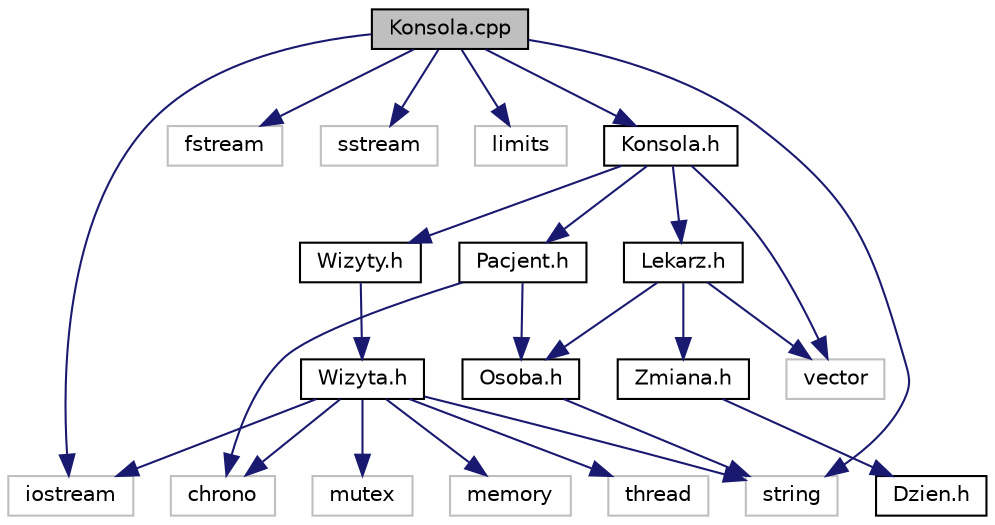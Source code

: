 digraph "Konsola.cpp"
{
 // LATEX_PDF_SIZE
  edge [fontname="Helvetica",fontsize="10",labelfontname="Helvetica",labelfontsize="10"];
  node [fontname="Helvetica",fontsize="10",shape=record];
  Node1 [label="Konsola.cpp",height=0.2,width=0.4,color="black", fillcolor="grey75", style="filled", fontcolor="black",tooltip=" "];
  Node1 -> Node2 [color="midnightblue",fontsize="10",style="solid"];
  Node2 [label="iostream",height=0.2,width=0.4,color="grey75", fillcolor="white", style="filled",tooltip=" "];
  Node1 -> Node3 [color="midnightblue",fontsize="10",style="solid"];
  Node3 [label="fstream",height=0.2,width=0.4,color="grey75", fillcolor="white", style="filled",tooltip=" "];
  Node1 -> Node4 [color="midnightblue",fontsize="10",style="solid"];
  Node4 [label="sstream",height=0.2,width=0.4,color="grey75", fillcolor="white", style="filled",tooltip=" "];
  Node1 -> Node5 [color="midnightblue",fontsize="10",style="solid"];
  Node5 [label="limits",height=0.2,width=0.4,color="grey75", fillcolor="white", style="filled",tooltip=" "];
  Node1 -> Node6 [color="midnightblue",fontsize="10",style="solid"];
  Node6 [label="string",height=0.2,width=0.4,color="grey75", fillcolor="white", style="filled",tooltip=" "];
  Node1 -> Node7 [color="midnightblue",fontsize="10",style="solid"];
  Node7 [label="Konsola.h",height=0.2,width=0.4,color="black", fillcolor="white", style="filled",URL="$_konsola_8h.html",tooltip=" "];
  Node7 -> Node8 [color="midnightblue",fontsize="10",style="solid"];
  Node8 [label="vector",height=0.2,width=0.4,color="grey75", fillcolor="white", style="filled",tooltip=" "];
  Node7 -> Node9 [color="midnightblue",fontsize="10",style="solid"];
  Node9 [label="Lekarz.h",height=0.2,width=0.4,color="black", fillcolor="white", style="filled",URL="$_lekarz_8h.html",tooltip=" "];
  Node9 -> Node8 [color="midnightblue",fontsize="10",style="solid"];
  Node9 -> Node10 [color="midnightblue",fontsize="10",style="solid"];
  Node10 [label="Osoba.h",height=0.2,width=0.4,color="black", fillcolor="white", style="filled",URL="$_osoba_8h.html",tooltip=" "];
  Node10 -> Node6 [color="midnightblue",fontsize="10",style="solid"];
  Node9 -> Node11 [color="midnightblue",fontsize="10",style="solid"];
  Node11 [label="Zmiana.h",height=0.2,width=0.4,color="black", fillcolor="white", style="filled",URL="$_zmiana_8h.html",tooltip=" "];
  Node11 -> Node12 [color="midnightblue",fontsize="10",style="solid"];
  Node12 [label="Dzien.h",height=0.2,width=0.4,color="black", fillcolor="white", style="filled",URL="$_dzien_8h.html",tooltip=" "];
  Node7 -> Node13 [color="midnightblue",fontsize="10",style="solid"];
  Node13 [label="Pacjent.h",height=0.2,width=0.4,color="black", fillcolor="white", style="filled",URL="$_pacjent_8h.html",tooltip=" "];
  Node13 -> Node10 [color="midnightblue",fontsize="10",style="solid"];
  Node13 -> Node14 [color="midnightblue",fontsize="10",style="solid"];
  Node14 [label="chrono",height=0.2,width=0.4,color="grey75", fillcolor="white", style="filled",tooltip=" "];
  Node7 -> Node15 [color="midnightblue",fontsize="10",style="solid"];
  Node15 [label="Wizyty.h",height=0.2,width=0.4,color="black", fillcolor="white", style="filled",URL="$_wizyty_8h.html",tooltip=" "];
  Node15 -> Node16 [color="midnightblue",fontsize="10",style="solid"];
  Node16 [label="Wizyta.h",height=0.2,width=0.4,color="black", fillcolor="white", style="filled",URL="$_wizyta_8h.html",tooltip=" "];
  Node16 -> Node6 [color="midnightblue",fontsize="10",style="solid"];
  Node16 -> Node2 [color="midnightblue",fontsize="10",style="solid"];
  Node16 -> Node17 [color="midnightblue",fontsize="10",style="solid"];
  Node17 [label="memory",height=0.2,width=0.4,color="grey75", fillcolor="white", style="filled",tooltip=" "];
  Node16 -> Node18 [color="midnightblue",fontsize="10",style="solid"];
  Node18 [label="thread",height=0.2,width=0.4,color="grey75", fillcolor="white", style="filled",tooltip=" "];
  Node16 -> Node14 [color="midnightblue",fontsize="10",style="solid"];
  Node16 -> Node19 [color="midnightblue",fontsize="10",style="solid"];
  Node19 [label="mutex",height=0.2,width=0.4,color="grey75", fillcolor="white", style="filled",tooltip=" "];
}
